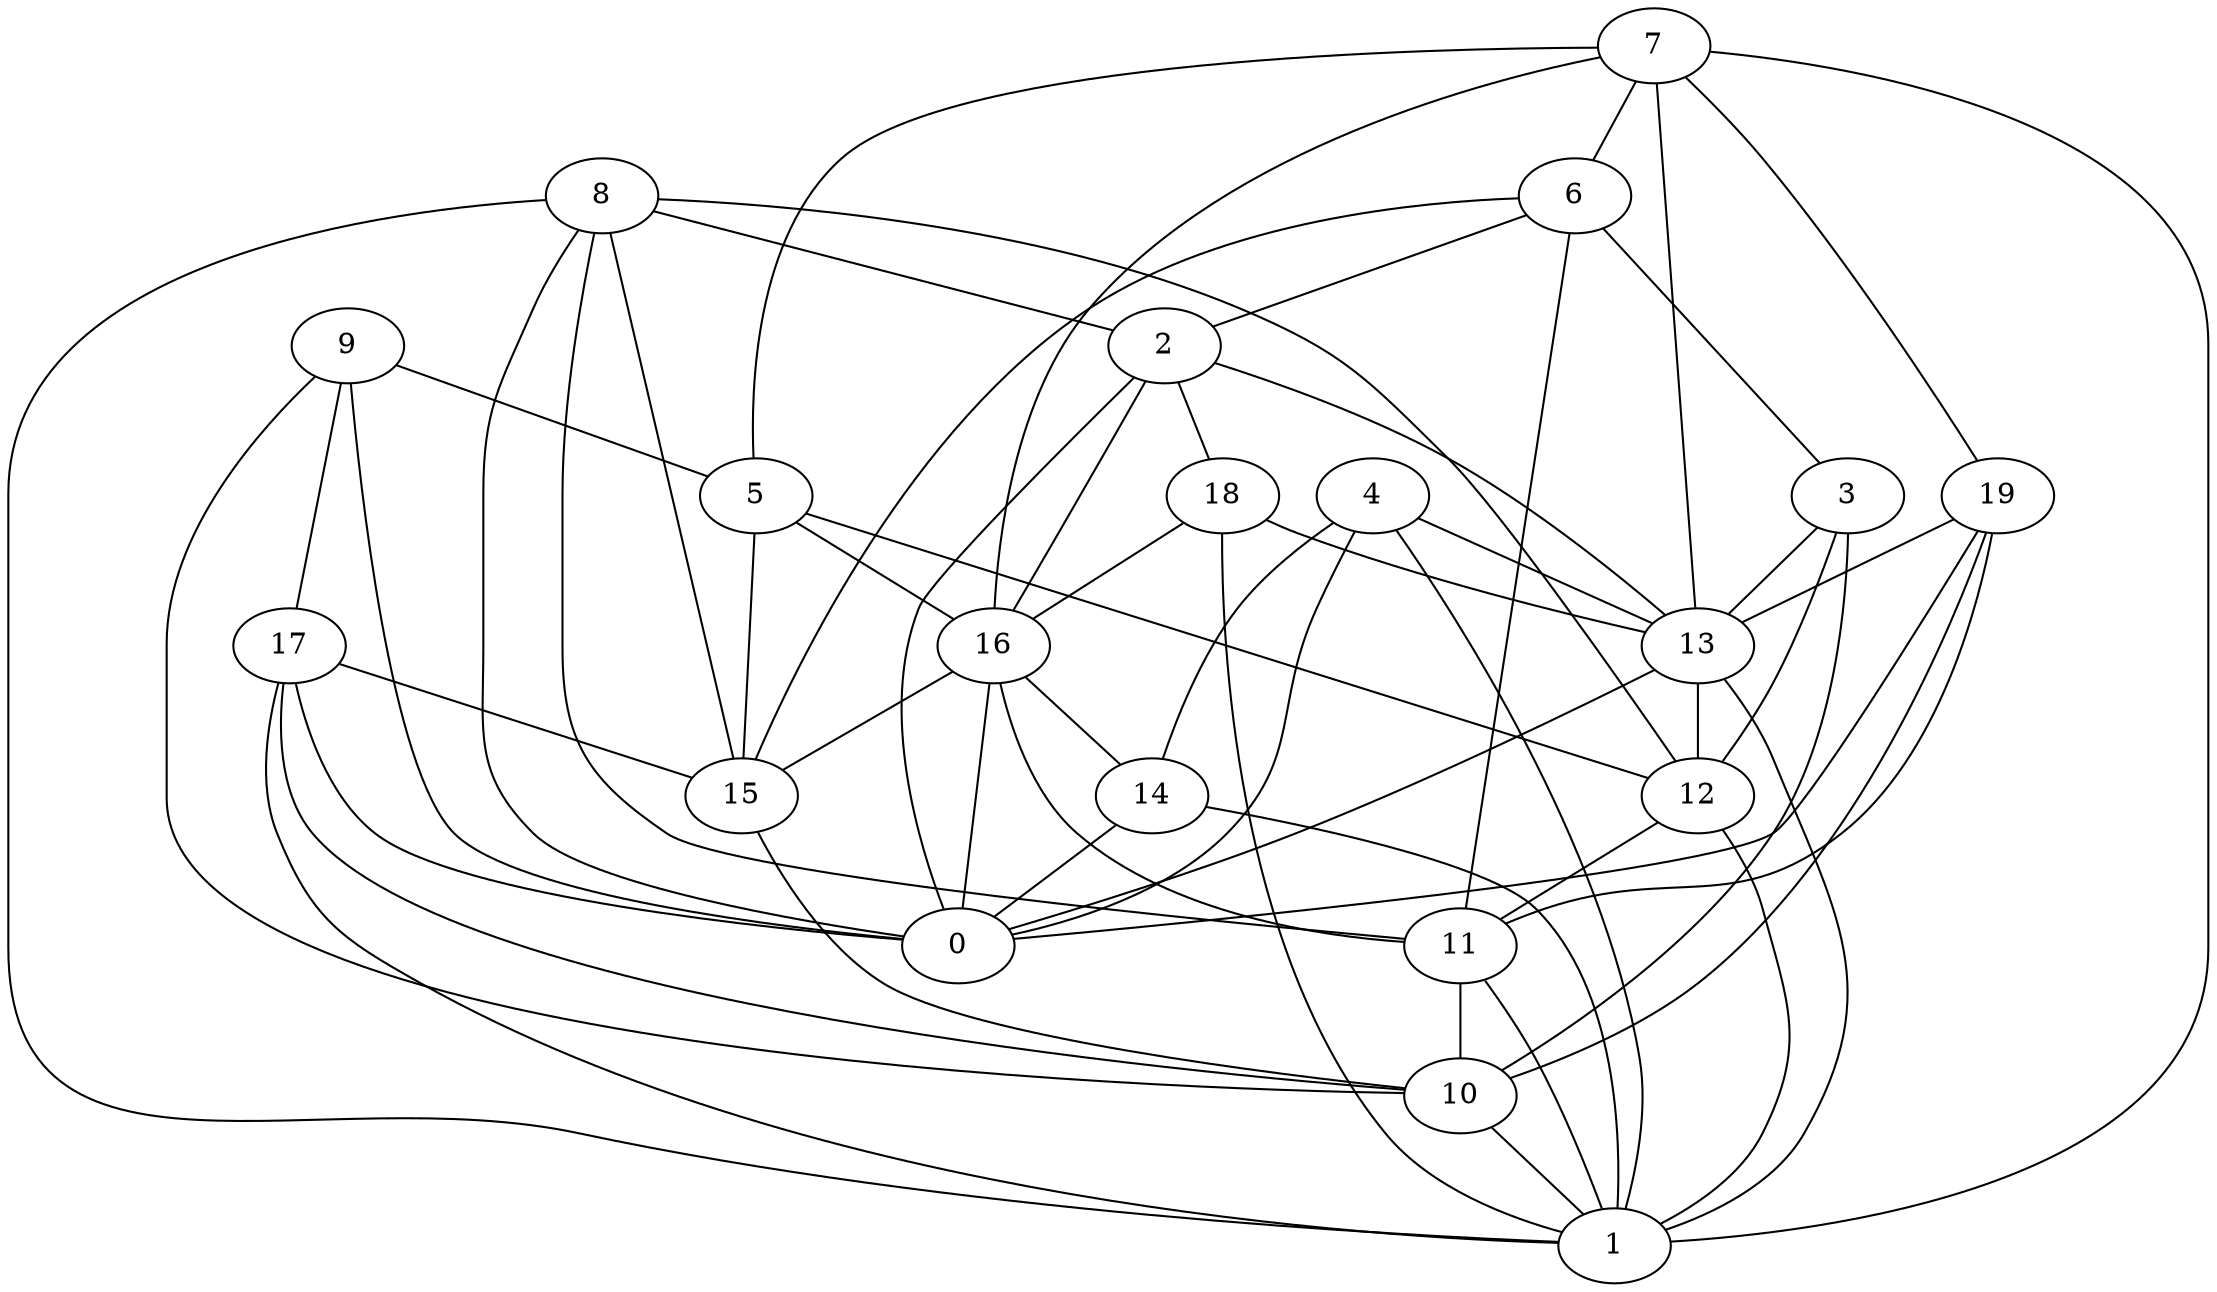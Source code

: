digraph GG_graph {

subgraph G_graph {
edge [color = black]
"2" -> "16" [dir = none]
"2" -> "13" [dir = none]
"5" -> "12" [dir = none]
"10" -> "1" [dir = none]
"15" -> "10" [dir = none]
"13" -> "1" [dir = none]
"13" -> "12" [dir = none]
"13" -> "0" [dir = none]
"9" -> "0" [dir = none]
"3" -> "13" [dir = none]
"18" -> "13" [dir = none]
"11" -> "1" [dir = none]
"8" -> "0" [dir = none]
"7" -> "13" [dir = none]
"17" -> "0" [dir = none]
"14" -> "0" [dir = none]
"4" -> "14" [dir = none]
"6" -> "2" [dir = none]
"19" -> "11" [dir = none]
"8" -> "12" [dir = none]
"19" -> "10" [dir = none]
"6" -> "11" [dir = none]
"4" -> "13" [dir = none]
"3" -> "12" [dir = none]
"12" -> "11" [dir = none]
"9" -> "5" [dir = none]
"4" -> "0" [dir = none]
"2" -> "0" [dir = none]
"12" -> "1" [dir = none]
"17" -> "1" [dir = none]
"5" -> "15" [dir = none]
"16" -> "14" [dir = none]
"18" -> "16" [dir = none]
"16" -> "0" [dir = none]
"7" -> "5" [dir = none]
"3" -> "10" [dir = none]
"6" -> "3" [dir = none]
"8" -> "15" [dir = none]
"19" -> "0" [dir = none]
"16" -> "11" [dir = none]
"7" -> "1" [dir = none]
"5" -> "16" [dir = none]
"8" -> "2" [dir = none]
"8" -> "1" [dir = none]
"17" -> "15" [dir = none]
"4" -> "1" [dir = none]
"14" -> "1" [dir = none]
"9" -> "17" [dir = none]
"9" -> "10" [dir = none]
"18" -> "1" [dir = none]
"7" -> "16" [dir = none]
"11" -> "10" [dir = none]
"6" -> "15" [dir = none]
"2" -> "18" [dir = none]
"17" -> "10" [dir = none]
"19" -> "13" [dir = none]
"16" -> "15" [dir = none]
"7" -> "19" [dir = none]
"8" -> "11" [dir = none]
"7" -> "6" [dir = none]
}

}
